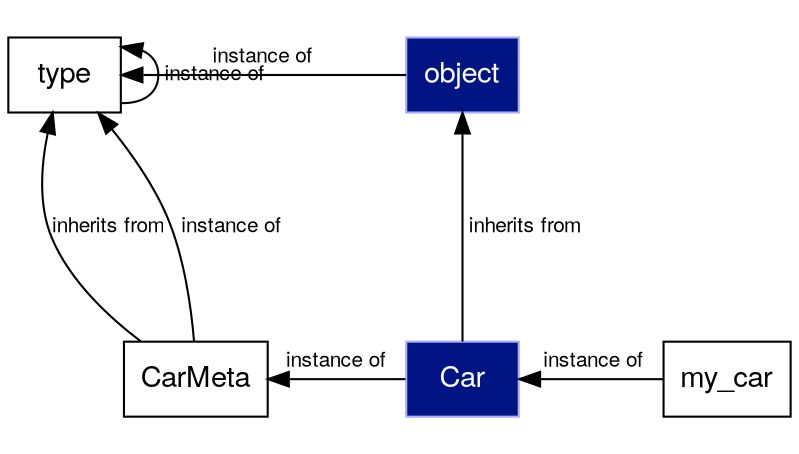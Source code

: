 digraph {
    ratio=0.56

    node [
        shape=box
        fontname="Helvetica Neue"
    ]

    edge [
        fontname="Helvetica Neue"
        fontsize=10
        dir=back
    ]

    object, Car[
        style=filled
        fillcolor="#001484"
        color = "#aaaaff"
        fontcolor=white
    ]

    type -> object [label="instance of"]
    object -> Car [label=" inherits from"]
    Car -> my_car [label=" instance of"]
    CarMeta -> Car [label="instance of"]
    type -> CarMeta [label="inherits from"]

    {rank = same; Car; my_car}
    {rank = same; CarMeta; Car}
    {rank = same; type; object}

    type -> type [label=" instance of"]
    type -> CarMeta [label=" instance of"]

    {rank = same; Car; my_car}
    {rank = same; type; object}
}